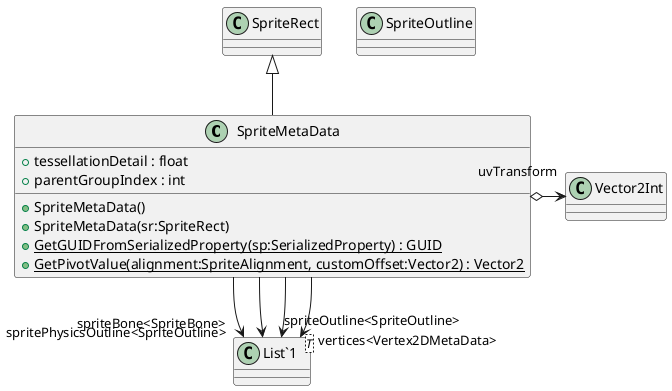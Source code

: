 @startuml
class SpriteMetaData {
    + tessellationDetail : float
    + parentGroupIndex : int
    + SpriteMetaData()
    + SpriteMetaData(sr:SpriteRect)
    + {static} GetGUIDFromSerializedProperty(sp:SerializedProperty) : GUID
    + {static} GetPivotValue(alignment:SpriteAlignment, customOffset:Vector2) : Vector2
}
class SpriteOutline {
}
class "List`1"<T> {
}
SpriteRect <|-- SpriteMetaData
SpriteMetaData --> "spriteBone<SpriteBone>" "List`1"
SpriteMetaData --> "spriteOutline<SpriteOutline>" "List`1"
SpriteMetaData --> "vertices<Vertex2DMetaData>" "List`1"
SpriteMetaData --> "spritePhysicsOutline<SpriteOutline>" "List`1"
SpriteMetaData o-> "uvTransform" Vector2Int
@enduml
